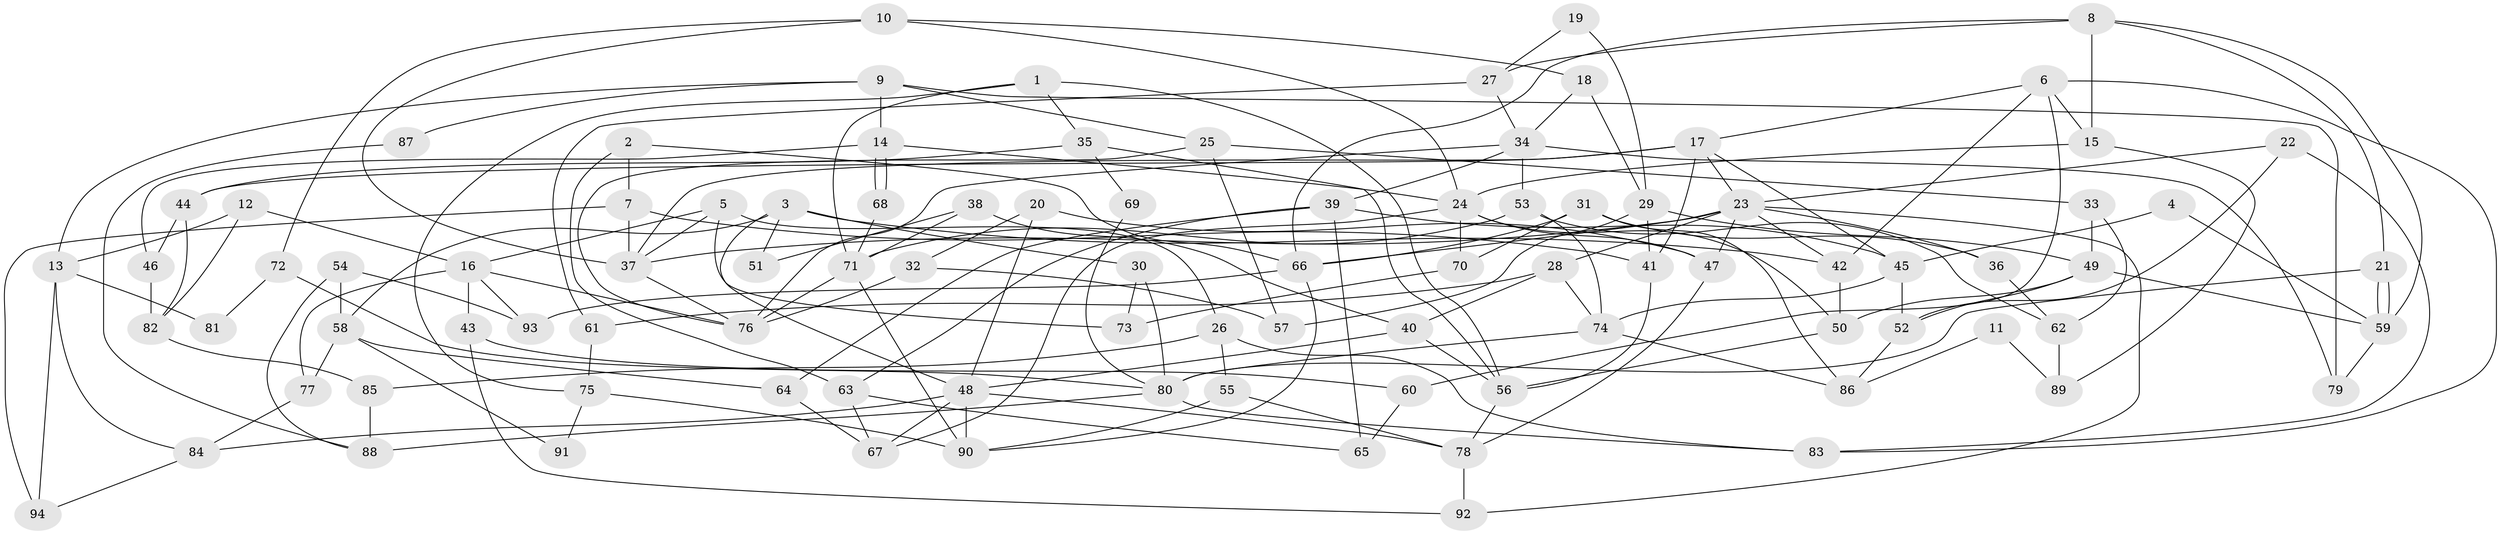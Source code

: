 // Generated by graph-tools (version 1.1) at 2025/11/02/27/25 16:11:23]
// undirected, 94 vertices, 188 edges
graph export_dot {
graph [start="1"]
  node [color=gray90,style=filled];
  1;
  2;
  3;
  4;
  5;
  6;
  7;
  8;
  9;
  10;
  11;
  12;
  13;
  14;
  15;
  16;
  17;
  18;
  19;
  20;
  21;
  22;
  23;
  24;
  25;
  26;
  27;
  28;
  29;
  30;
  31;
  32;
  33;
  34;
  35;
  36;
  37;
  38;
  39;
  40;
  41;
  42;
  43;
  44;
  45;
  46;
  47;
  48;
  49;
  50;
  51;
  52;
  53;
  54;
  55;
  56;
  57;
  58;
  59;
  60;
  61;
  62;
  63;
  64;
  65;
  66;
  67;
  68;
  69;
  70;
  71;
  72;
  73;
  74;
  75;
  76;
  77;
  78;
  79;
  80;
  81;
  82;
  83;
  84;
  85;
  86;
  87;
  88;
  89;
  90;
  91;
  92;
  93;
  94;
  1 -- 56;
  1 -- 71;
  1 -- 35;
  1 -- 75;
  2 -- 63;
  2 -- 66;
  2 -- 7;
  3 -- 30;
  3 -- 42;
  3 -- 48;
  3 -- 51;
  3 -- 58;
  4 -- 59;
  4 -- 45;
  5 -- 37;
  5 -- 26;
  5 -- 16;
  5 -- 73;
  6 -- 17;
  6 -- 15;
  6 -- 42;
  6 -- 60;
  6 -- 83;
  7 -- 41;
  7 -- 37;
  7 -- 94;
  8 -- 21;
  8 -- 66;
  8 -- 15;
  8 -- 27;
  8 -- 59;
  9 -- 14;
  9 -- 25;
  9 -- 13;
  9 -- 79;
  9 -- 87;
  10 -- 37;
  10 -- 24;
  10 -- 18;
  10 -- 72;
  11 -- 89;
  11 -- 86;
  12 -- 16;
  12 -- 13;
  12 -- 82;
  13 -- 94;
  13 -- 81;
  13 -- 84;
  14 -- 68;
  14 -- 68;
  14 -- 24;
  14 -- 46;
  15 -- 24;
  15 -- 89;
  16 -- 43;
  16 -- 76;
  16 -- 77;
  16 -- 93;
  17 -- 44;
  17 -- 37;
  17 -- 23;
  17 -- 41;
  17 -- 45;
  18 -- 29;
  18 -- 34;
  19 -- 27;
  19 -- 29;
  20 -- 48;
  20 -- 47;
  20 -- 32;
  21 -- 59;
  21 -- 59;
  21 -- 80;
  22 -- 23;
  22 -- 52;
  22 -- 83;
  23 -- 37;
  23 -- 28;
  23 -- 36;
  23 -- 42;
  23 -- 47;
  23 -- 66;
  23 -- 92;
  24 -- 47;
  24 -- 50;
  24 -- 67;
  24 -- 70;
  25 -- 57;
  25 -- 76;
  25 -- 33;
  26 -- 85;
  26 -- 83;
  26 -- 55;
  27 -- 34;
  27 -- 61;
  28 -- 61;
  28 -- 40;
  28 -- 74;
  29 -- 41;
  29 -- 49;
  29 -- 57;
  30 -- 73;
  30 -- 80;
  31 -- 36;
  31 -- 86;
  31 -- 66;
  31 -- 70;
  32 -- 76;
  32 -- 57;
  33 -- 49;
  33 -- 62;
  34 -- 79;
  34 -- 39;
  34 -- 53;
  34 -- 76;
  35 -- 56;
  35 -- 44;
  35 -- 69;
  36 -- 62;
  37 -- 76;
  38 -- 40;
  38 -- 71;
  38 -- 51;
  39 -- 64;
  39 -- 45;
  39 -- 63;
  39 -- 65;
  40 -- 48;
  40 -- 56;
  41 -- 56;
  42 -- 50;
  43 -- 92;
  43 -- 60;
  44 -- 82;
  44 -- 46;
  45 -- 52;
  45 -- 74;
  46 -- 82;
  47 -- 78;
  48 -- 90;
  48 -- 67;
  48 -- 78;
  48 -- 84;
  49 -- 50;
  49 -- 59;
  49 -- 52;
  50 -- 56;
  52 -- 86;
  53 -- 74;
  53 -- 62;
  53 -- 71;
  54 -- 58;
  54 -- 93;
  54 -- 88;
  55 -- 90;
  55 -- 78;
  56 -- 78;
  58 -- 77;
  58 -- 64;
  58 -- 91;
  59 -- 79;
  60 -- 65;
  61 -- 75;
  62 -- 89;
  63 -- 67;
  63 -- 65;
  64 -- 67;
  66 -- 90;
  66 -- 93;
  68 -- 71;
  69 -- 80;
  70 -- 73;
  71 -- 76;
  71 -- 90;
  72 -- 80;
  72 -- 81;
  74 -- 80;
  74 -- 86;
  75 -- 90;
  75 -- 91;
  77 -- 84;
  78 -- 92;
  80 -- 83;
  80 -- 88;
  82 -- 85;
  84 -- 94;
  85 -- 88;
  87 -- 88;
}
